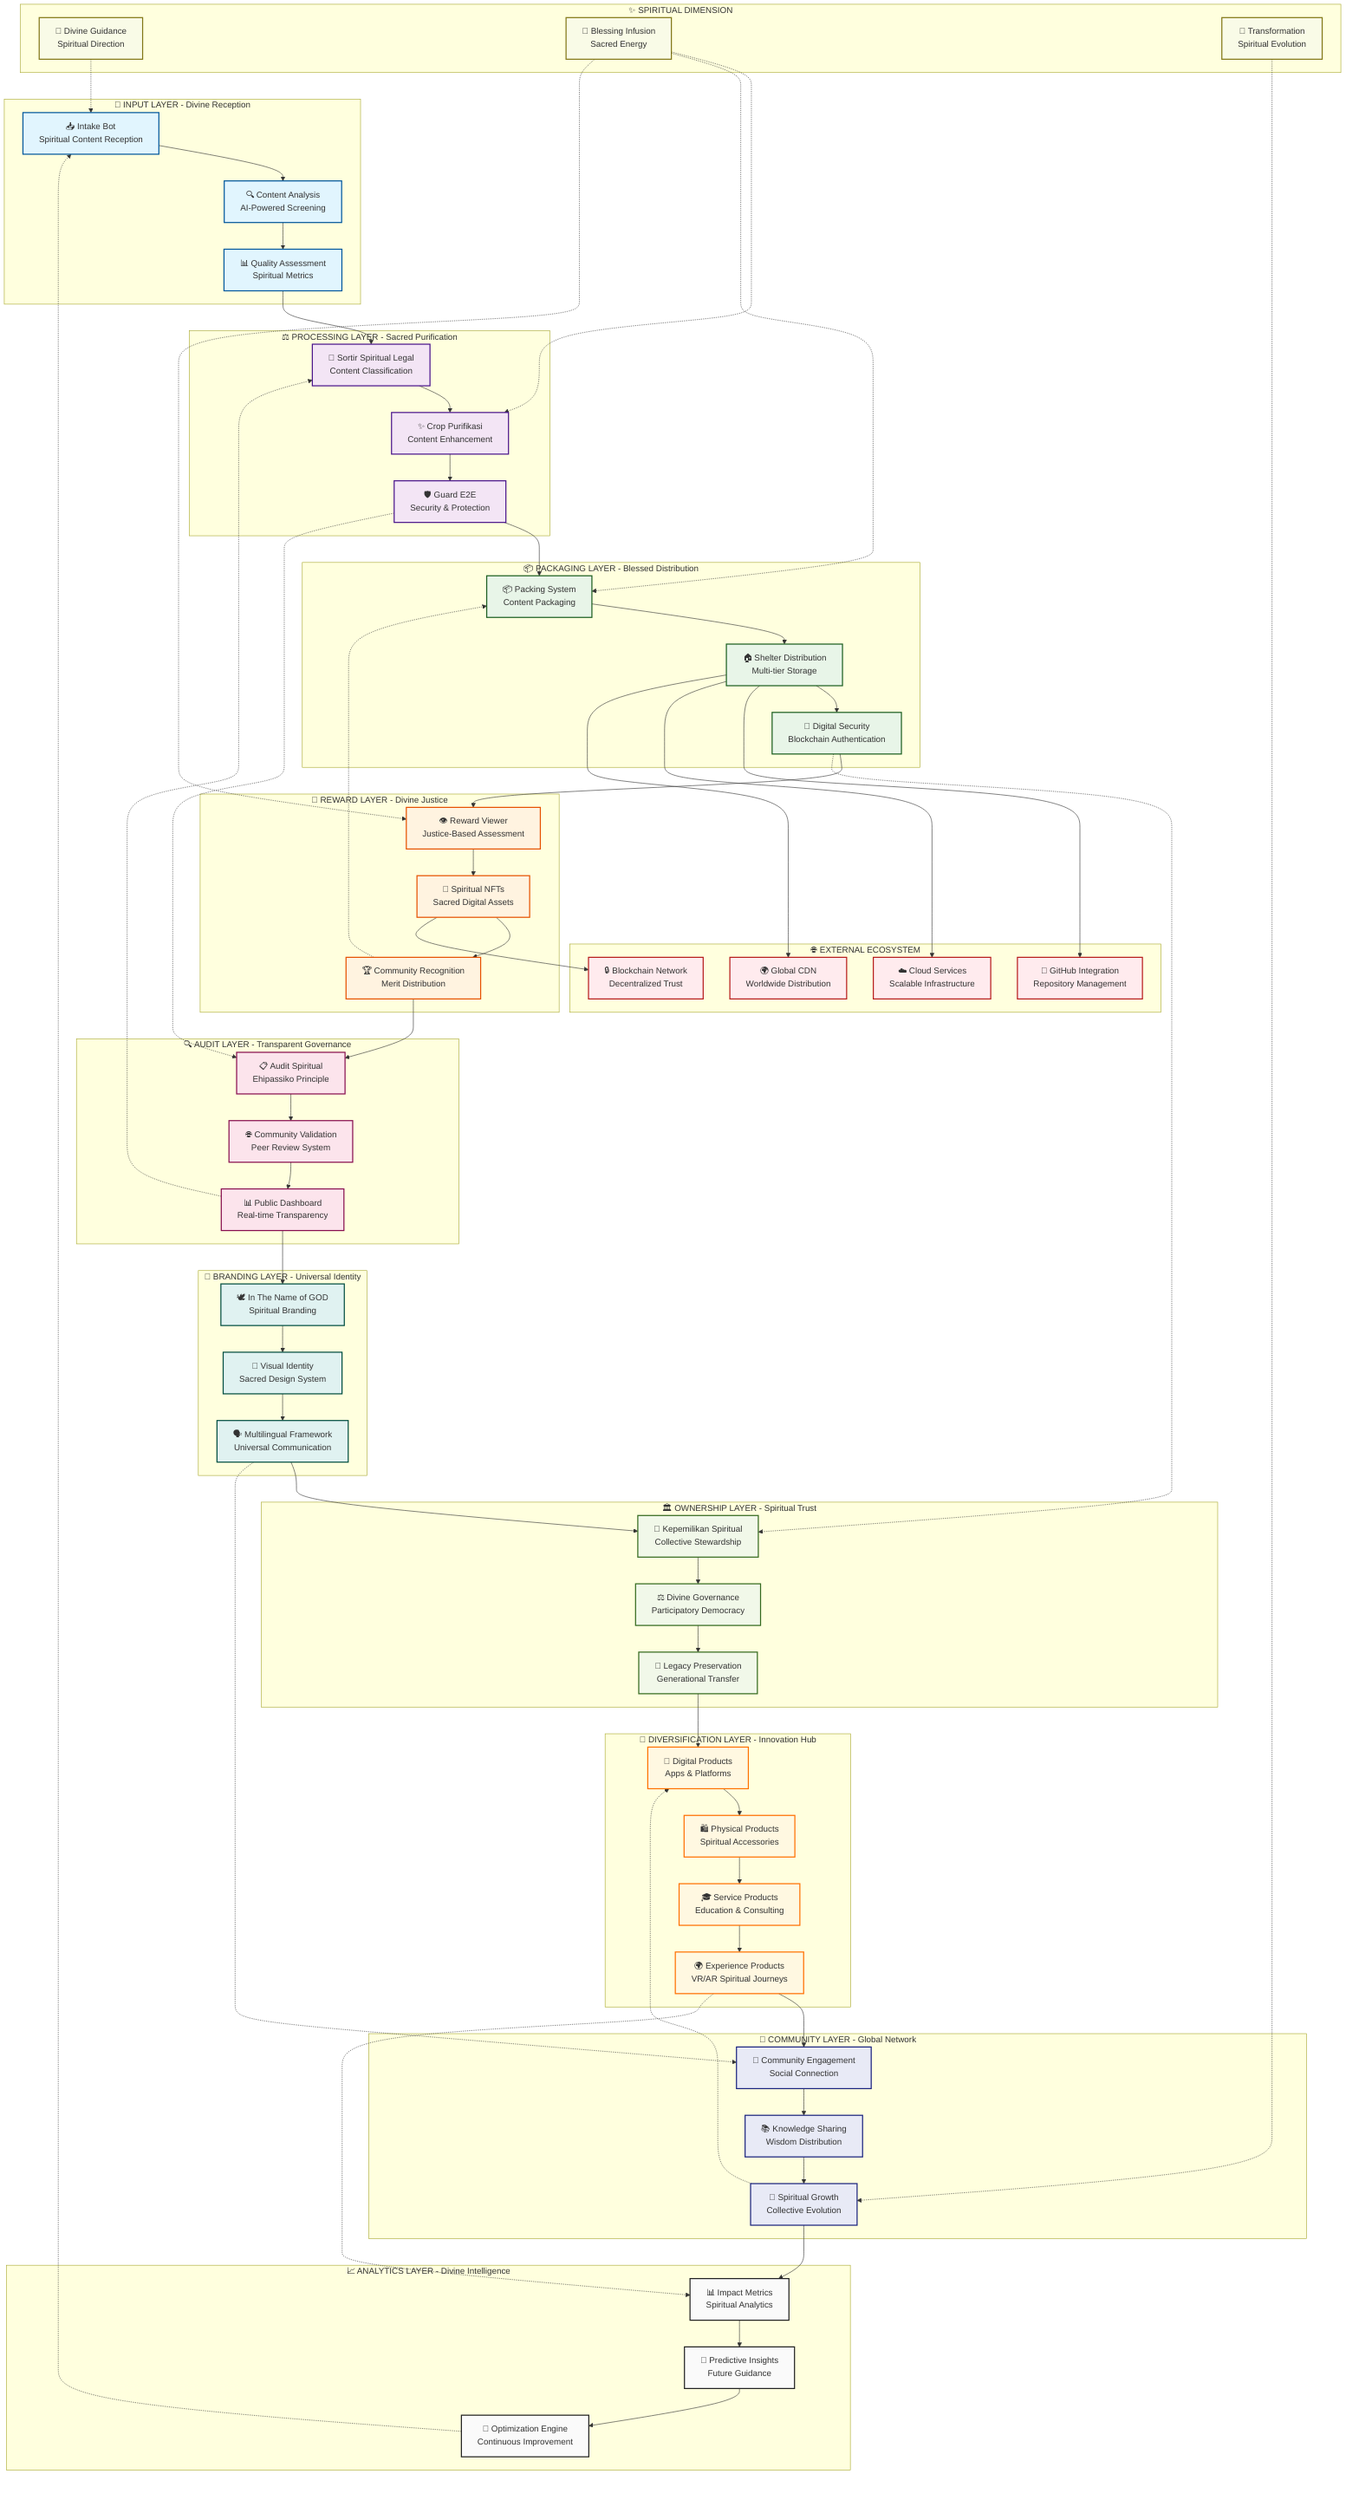 graph TB
    %% ZeroLight Orbit System Flowchart
    %% "In The Name of GOD" - Complete Ecosystem Flow
    
    subgraph "🌟 INPUT LAYER - Divine Reception"
        A1[📥 Intake Bot<br/>Spiritual Content Reception]
        A2[🔍 Content Analysis<br/>AI-Powered Screening]
        A3[📊 Quality Assessment<br/>Spiritual Metrics]
    end
    
    subgraph "⚖️ PROCESSING LAYER - Sacred Purification"
        B1[🔄 Sortir Spiritual Legal<br/>Content Classification]
        B2[✨ Crop Purifikasi<br/>Content Enhancement]
        B3[🛡️ Guard E2E<br/>Security & Protection]
    end
    
    subgraph "📦 PACKAGING LAYER - Blessed Distribution"
        C1[📦 Packing System<br/>Content Packaging]
        C2[🏠 Shelter Distribution<br/>Multi-tier Storage]
        C3[🔐 Digital Security<br/>Blockchain Authentication]
    end
    
    subgraph "🎁 REWARD LAYER - Divine Justice"
        D1[👁️ Reward Viewer<br/>Justice-Based Assessment]
        D2[💎 Spiritual NFTs<br/>Sacred Digital Assets]
        D3[🏆 Community Recognition<br/>Merit Distribution]
    end
    
    subgraph "🔍 AUDIT LAYER - Transparent Governance"
        E1[📋 Audit Spiritual<br/>Ehipassiko Principle]
        E2[🌐 Community Validation<br/>Peer Review System]
        E3[📊 Public Dashboard<br/>Real-time Transparency]
    end
    
    subgraph "🎨 BRANDING LAYER - Universal Identity"
        F1[🕊️ In The Name of GOD<br/>Spiritual Branding]
        F2[🌈 Visual Identity<br/>Sacred Design System]
        F3[🗣️ Multilingual Framework<br/>Universal Communication]
    end
    
    subgraph "🏛️ OWNERSHIP LAYER - Spiritual Trust"
        G1[👥 Kepemilikan Spiritual<br/>Collective Stewardship]
        G2[⚖️ Divine Governance<br/>Participatory Democracy]
        G3[🌱 Legacy Preservation<br/>Generational Transfer]
    end
    
    subgraph "🚀 DIVERSIFICATION LAYER - Innovation Hub"
        H1[📱 Digital Products<br/>Apps & Platforms]
        H2[🛍️ Physical Products<br/>Spiritual Accessories]
        H3[🎓 Service Products<br/>Education & Consulting]
        H4[🌍 Experience Products<br/>VR/AR Spiritual Journeys]
    end
    
    subgraph "👥 COMMUNITY LAYER - Global Network"
        I1[🤝 Community Engagement<br/>Social Connection]
        I2[📚 Knowledge Sharing<br/>Wisdom Distribution]
        I3[🌟 Spiritual Growth<br/>Collective Evolution]
    end
    
    subgraph "📈 ANALYTICS LAYER - Divine Intelligence"
        J1[📊 Impact Metrics<br/>Spiritual Analytics]
        J2[🔮 Predictive Insights<br/>Future Guidance]
        J3[🎯 Optimization Engine<br/>Continuous Improvement]
    end
    
    %% Main Flow Connections
    A1 --> A2
    A2 --> A3
    A3 --> B1
    
    B1 --> B2
    B2 --> B3
    B3 --> C1
    
    C1 --> C2
    C2 --> C3
    C3 --> D1
    
    D1 --> D2
    D2 --> D3
    D3 --> E1
    
    E1 --> E2
    E2 --> E3
    E3 --> F1
    
    F1 --> F2
    F2 --> F3
    F3 --> G1
    
    G1 --> G2
    G2 --> G3
    G3 --> H1
    
    H1 --> H2
    H2 --> H3
    H3 --> H4
    H4 --> I1
    
    I1 --> I2
    I2 --> I3
    I3 --> J1
    
    J1 --> J2
    J2 --> J3
    
    %% Feedback Loops
    J3 -.-> A1
    E3 -.-> B1
    D3 -.-> C1
    I3 -.-> H1
    
    %% Cross-Layer Integrations
    B3 -.-> E1
    C3 -.-> G1
    F3 -.-> I1
    H4 -.-> J1
    
    %% External Integrations
    subgraph "🌐 EXTERNAL ECOSYSTEM"
        K1[🔗 GitHub Integration<br/>Repository Management]
        K2[☁️ Cloud Services<br/>Scalable Infrastructure]
        K3[🌍 Global CDN<br/>Worldwide Distribution]
        K4[🔒 Blockchain Network<br/>Decentralized Trust]
    end
    
    C2 --> K1
    C2 --> K2
    C2 --> K3
    D2 --> K4
    
    %% Spiritual Blessing Flow
    subgraph "✨ SPIRITUAL DIMENSION"
        L1[🙏 Divine Guidance<br/>Spiritual Direction]
        L2[💫 Blessing Infusion<br/>Sacred Energy]
        L3[🌟 Transformation<br/>Spiritual Evolution]
    end
    
    L1 -.-> A1
    L2 -.-> B2
    L2 -.-> C1
    L2 -.-> D1
    L3 -.-> I3
    
    %% Styling
    classDef inputLayer fill:#e1f5fe,stroke:#01579b,stroke-width:2px
    classDef processingLayer fill:#f3e5f5,stroke:#4a148c,stroke-width:2px
    classDef packagingLayer fill:#e8f5e8,stroke:#1b5e20,stroke-width:2px
    classDef rewardLayer fill:#fff3e0,stroke:#e65100,stroke-width:2px
    classDef auditLayer fill:#fce4ec,stroke:#880e4f,stroke-width:2px
    classDef brandingLayer fill:#e0f2f1,stroke:#004d40,stroke-width:2px
    classDef ownershipLayer fill:#f1f8e9,stroke:#33691e,stroke-width:2px
    classDef diversificationLayer fill:#fff8e1,stroke:#ff6f00,stroke-width:2px
    classDef communityLayer fill:#e8eaf6,stroke:#1a237e,stroke-width:2px
    classDef analyticsLayer fill:#fafafa,stroke:#212121,stroke-width:2px
    classDef externalLayer fill:#ffebee,stroke:#b71c1c,stroke-width:2px
    classDef spiritualLayer fill:#f9fbe7,stroke:#827717,stroke-width:2px
    
    class A1,A2,A3 inputLayer
    class B1,B2,B3 processingLayer
    class C1,C2,C3 packagingLayer
    class D1,D2,D3 rewardLayer
    class E1,E2,E3 auditLayer
    class F1,F2,F3 brandingLayer
    class G1,G2,G3 ownershipLayer
    class H1,H2,H3,H4 diversificationLayer
    class I1,I2,I3 communityLayer
    class J1,J2,J3 analyticsLayer
    class K1,K2,K3,K4 externalLayer
    class L1,L2,L3 spiritualLayer